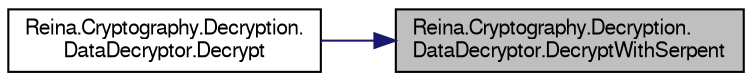 digraph "Reina.Cryptography.Decryption.DataDecryptor.DecryptWithSerpent"
{
 // LATEX_PDF_SIZE
  edge [fontname="FreeSans",fontsize="10",labelfontname="FreeSans",labelfontsize="10"];
  node [fontname="FreeSans",fontsize="10",shape=record];
  rankdir="RL";
  Node1 [label="Reina.Cryptography.Decryption.\lDataDecryptor.DecryptWithSerpent",height=0.2,width=0.4,color="black", fillcolor="grey75", style="filled", fontcolor="black",tooltip="Decrypts the data using the Serpent algorithm in CBC mode with PKCS7 padding."];
  Node1 -> Node2 [dir="back",color="midnightblue",fontsize="10",style="solid",fontname="FreeSans"];
  Node2 [label="Reina.Cryptography.Decryption.\lDataDecryptor.Decrypt",height=0.2,width=0.4,color="black", fillcolor="white", style="filled",URL="$class_reina_1_1_cryptography_1_1_decryption_1_1_data_decryptor.html#acb201c3425814fd5f80188aab4ad31b9",tooltip="Decrypts the specified encrypted data using a layered approach with AES, Serpent, and Twofish algorit..."];
}

